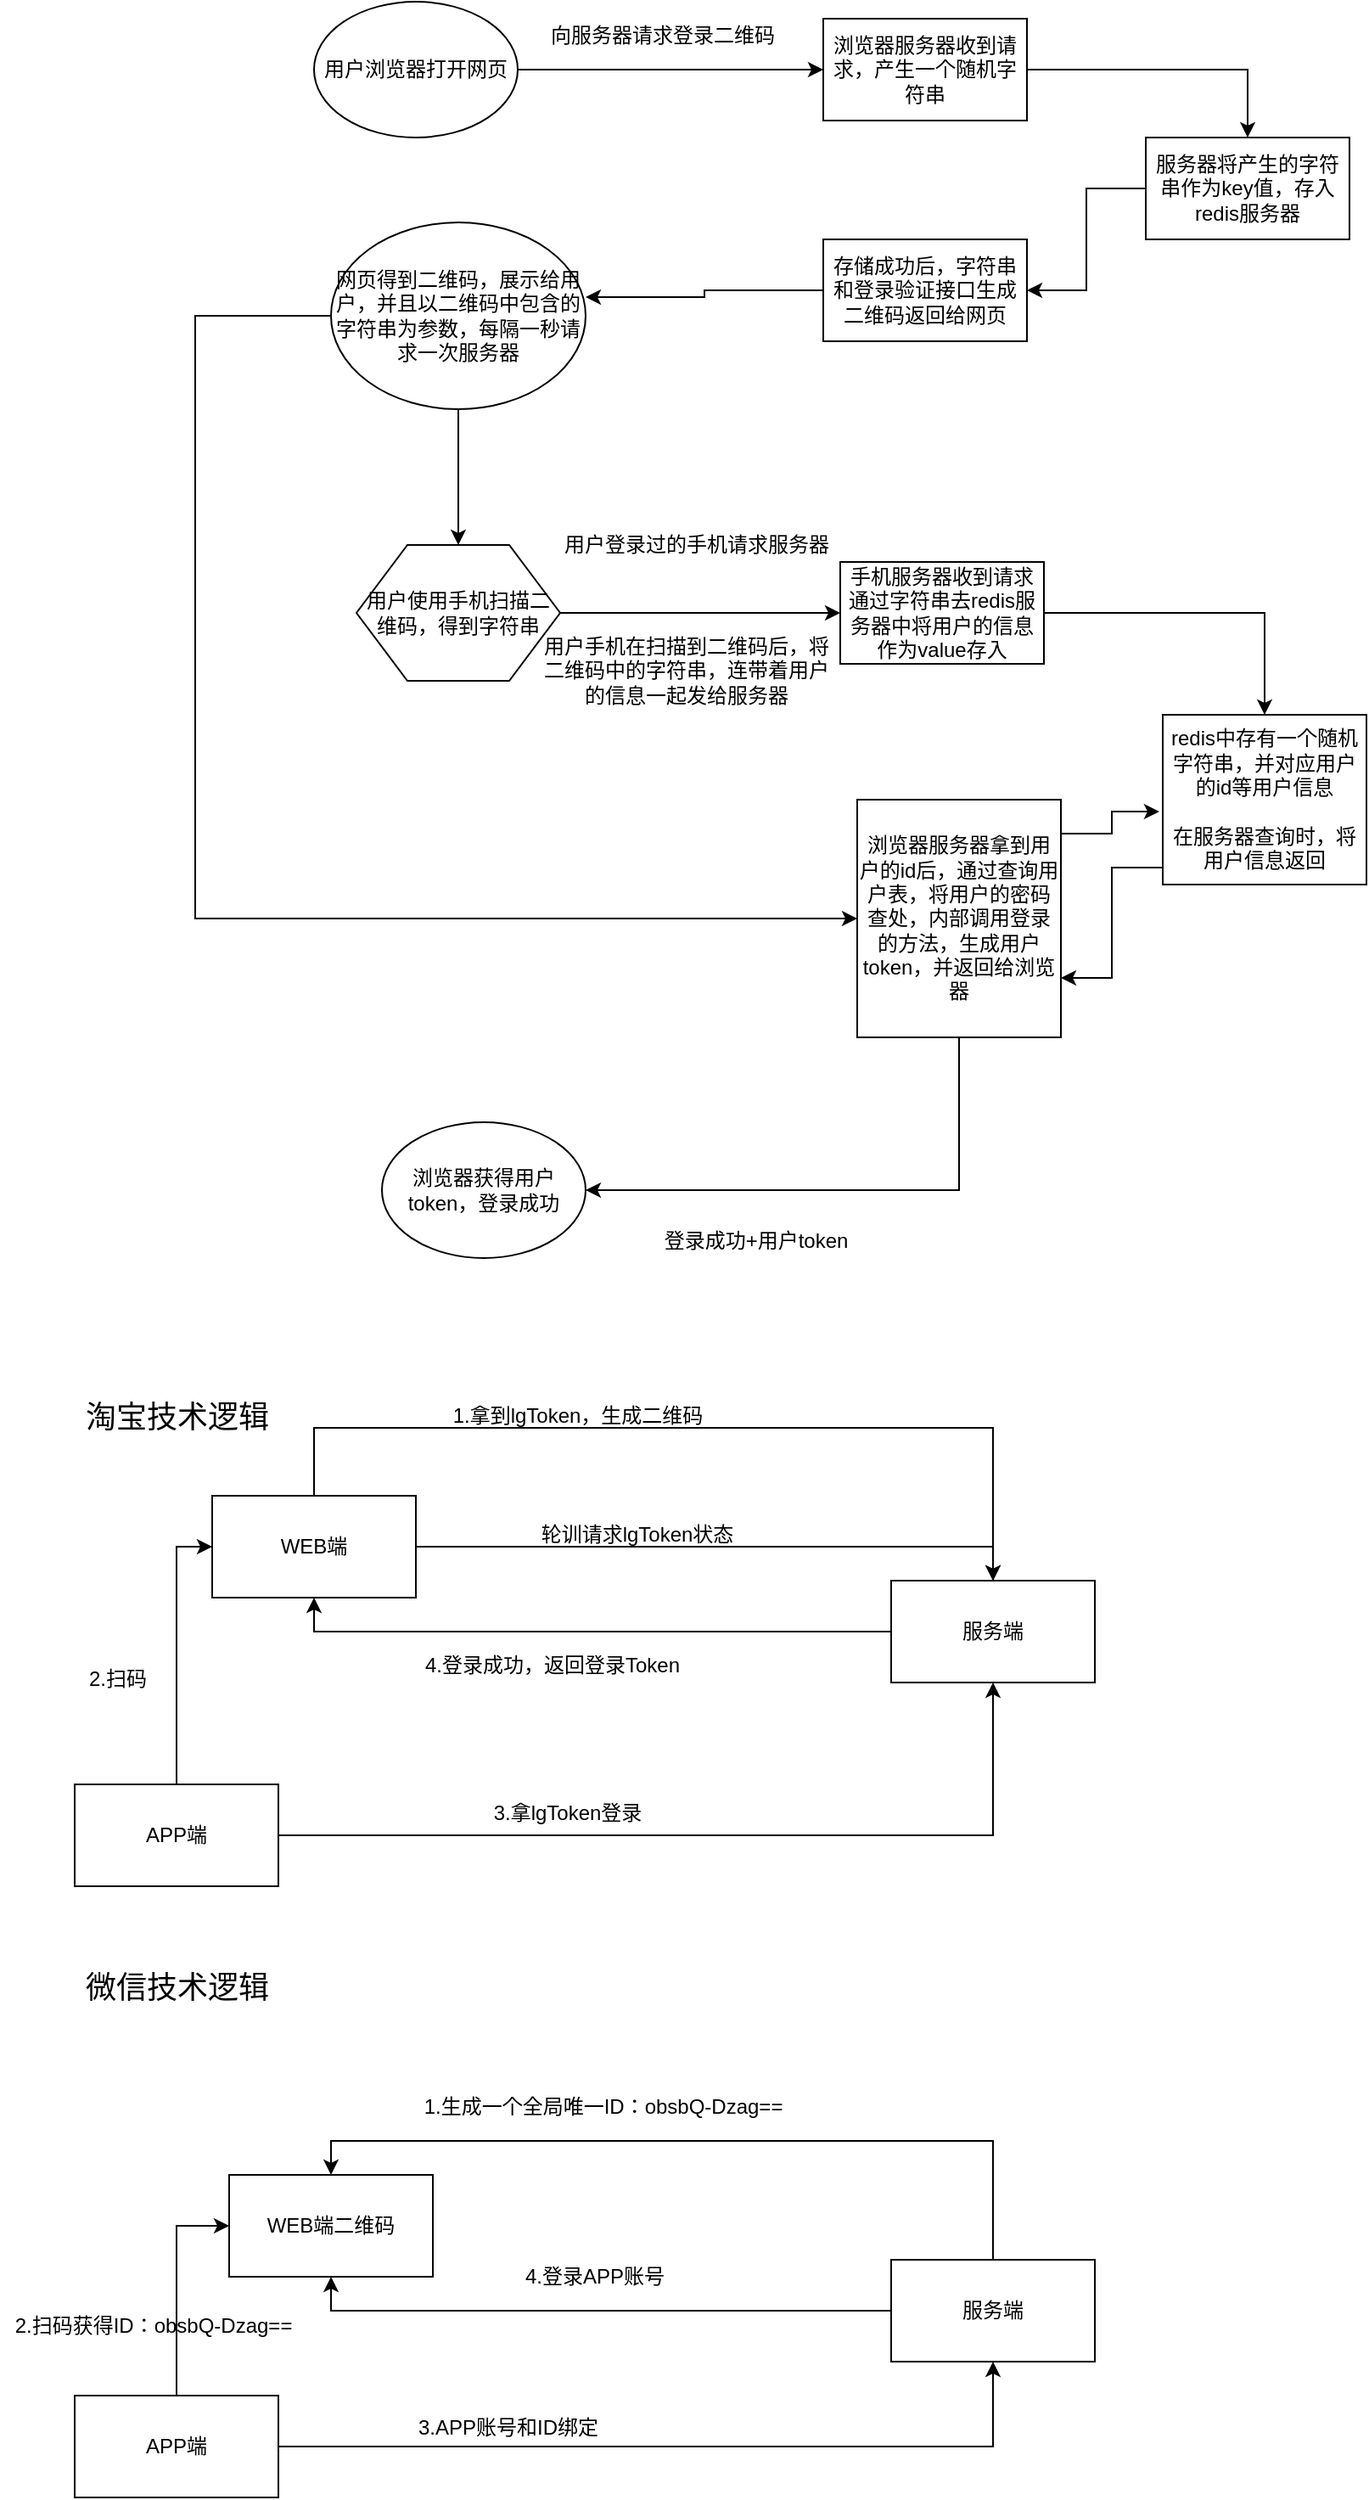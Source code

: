 <mxfile version="12.4.2" type="device" pages="1"><diagram id="OsS5uvDk43TWi5dAPoge" name="第 1 页"><mxGraphModel dx="1317" dy="680" grid="1" gridSize="10" guides="1" tooltips="1" connect="1" arrows="1" fold="1" page="1" pageScale="1" pageWidth="827" pageHeight="1169" math="0" shadow="0"><root><mxCell id="0"/><mxCell id="1" parent="0"/><mxCell id="t2gO-XsVipJj1CXH7oHX-1" value="用户浏览器打开网页" style="ellipse;whiteSpace=wrap;html=1;" vertex="1" parent="1"><mxGeometry x="180" y="100" width="120" height="80" as="geometry"/></mxCell><mxCell id="t2gO-XsVipJj1CXH7oHX-6" value="" style="edgeStyle=orthogonalEdgeStyle;rounded=0;orthogonalLoop=1;jettySize=auto;html=1;" edge="1" parent="1" source="t2gO-XsVipJj1CXH7oHX-2" target="t2gO-XsVipJj1CXH7oHX-5"><mxGeometry relative="1" as="geometry"/></mxCell><mxCell id="t2gO-XsVipJj1CXH7oHX-2" value="浏览器服务器收到请求，产生一个随机字符串" style="rounded=0;whiteSpace=wrap;html=1;" vertex="1" parent="1"><mxGeometry x="480" y="110" width="120" height="60" as="geometry"/></mxCell><mxCell id="t2gO-XsVipJj1CXH7oHX-8" value="" style="edgeStyle=orthogonalEdgeStyle;rounded=0;orthogonalLoop=1;jettySize=auto;html=1;" edge="1" parent="1" source="t2gO-XsVipJj1CXH7oHX-5" target="t2gO-XsVipJj1CXH7oHX-7"><mxGeometry relative="1" as="geometry"/></mxCell><mxCell id="t2gO-XsVipJj1CXH7oHX-5" value="服务器将产生的字符串作为key值，存入redis服务器" style="rounded=0;whiteSpace=wrap;html=1;" vertex="1" parent="1"><mxGeometry x="670" y="180" width="120" height="60" as="geometry"/></mxCell><mxCell id="t2gO-XsVipJj1CXH7oHX-10" value="" style="edgeStyle=orthogonalEdgeStyle;rounded=0;orthogonalLoop=1;jettySize=auto;html=1;entryX=1;entryY=0.4;entryDx=0;entryDy=0;entryPerimeter=0;" edge="1" parent="1" source="t2gO-XsVipJj1CXH7oHX-7" target="t2gO-XsVipJj1CXH7oHX-11"><mxGeometry relative="1" as="geometry"><mxPoint x="400" y="270" as="targetPoint"/></mxGeometry></mxCell><mxCell id="t2gO-XsVipJj1CXH7oHX-7" value="存储成功后，字符串和登录验证接口生成二维码返回给网页" style="rounded=0;whiteSpace=wrap;html=1;" vertex="1" parent="1"><mxGeometry x="480" y="240" width="120" height="60" as="geometry"/></mxCell><mxCell id="t2gO-XsVipJj1CXH7oHX-3" value="" style="endArrow=classic;html=1;entryX=0;entryY=0.5;entryDx=0;entryDy=0;exitX=1;exitY=0.5;exitDx=0;exitDy=0;" edge="1" parent="1" source="t2gO-XsVipJj1CXH7oHX-1" target="t2gO-XsVipJj1CXH7oHX-2"><mxGeometry width="50" height="50" relative="1" as="geometry"><mxPoint x="370" y="150" as="sourcePoint"/><mxPoint x="420" y="100" as="targetPoint"/></mxGeometry></mxCell><mxCell id="t2gO-XsVipJj1CXH7oHX-4" value="向服务器请求登录二维码" style="text;html=1;align=center;verticalAlign=middle;resizable=0;points=[];;autosize=1;" vertex="1" parent="1"><mxGeometry x="310" y="110" width="150" height="20" as="geometry"/></mxCell><mxCell id="t2gO-XsVipJj1CXH7oHX-13" value="" style="edgeStyle=orthogonalEdgeStyle;rounded=0;orthogonalLoop=1;jettySize=auto;html=1;" edge="1" parent="1" source="t2gO-XsVipJj1CXH7oHX-11" target="t2gO-XsVipJj1CXH7oHX-14"><mxGeometry relative="1" as="geometry"><mxPoint x="375" y="410" as="targetPoint"/></mxGeometry></mxCell><mxCell id="t2gO-XsVipJj1CXH7oHX-25" style="edgeStyle=orthogonalEdgeStyle;rounded=0;orthogonalLoop=1;jettySize=auto;html=1;" edge="1" parent="1" source="t2gO-XsVipJj1CXH7oHX-11" target="t2gO-XsVipJj1CXH7oHX-22"><mxGeometry relative="1" as="geometry"><Array as="points"><mxPoint x="110" y="285"/><mxPoint x="110" y="640"/></Array></mxGeometry></mxCell><mxCell id="t2gO-XsVipJj1CXH7oHX-11" value="网页得到二维码，展示给用户，并且以二维码中包含的字符串为参数，每隔一秒请求一次服务器" style="ellipse;whiteSpace=wrap;html=1;" vertex="1" parent="1"><mxGeometry x="190" y="230" width="150" height="110" as="geometry"/></mxCell><mxCell id="t2gO-XsVipJj1CXH7oHX-16" value="" style="edgeStyle=orthogonalEdgeStyle;rounded=0;orthogonalLoop=1;jettySize=auto;html=1;entryX=0;entryY=0.5;entryDx=0;entryDy=0;" edge="1" parent="1" source="t2gO-XsVipJj1CXH7oHX-14" target="t2gO-XsVipJj1CXH7oHX-17"><mxGeometry relative="1" as="geometry"><mxPoint x="450" y="460" as="targetPoint"/></mxGeometry></mxCell><mxCell id="t2gO-XsVipJj1CXH7oHX-14" value="用户使用手机扫描二维码，得到字符串" style="shape=hexagon;perimeter=hexagonPerimeter2;whiteSpace=wrap;html=1;" vertex="1" parent="1"><mxGeometry x="205" y="420" width="120" height="80" as="geometry"/></mxCell><mxCell id="t2gO-XsVipJj1CXH7oHX-21" style="edgeStyle=orthogonalEdgeStyle;rounded=0;orthogonalLoop=1;jettySize=auto;html=1;" edge="1" parent="1" source="t2gO-XsVipJj1CXH7oHX-17" target="t2gO-XsVipJj1CXH7oHX-18"><mxGeometry relative="1" as="geometry"/></mxCell><mxCell id="t2gO-XsVipJj1CXH7oHX-17" value="手机服务器收到请求&lt;br&gt;通过字符串去redis服务器中将用户的信息作为value存入" style="rounded=0;whiteSpace=wrap;html=1;" vertex="1" parent="1"><mxGeometry x="490" y="430" width="120" height="60" as="geometry"/></mxCell><mxCell id="t2gO-XsVipJj1CXH7oHX-24" style="edgeStyle=orthogonalEdgeStyle;rounded=0;orthogonalLoop=1;jettySize=auto;html=1;entryX=1;entryY=0.75;entryDx=0;entryDy=0;exitX=0;exitY=0.75;exitDx=0;exitDy=0;" edge="1" parent="1" source="t2gO-XsVipJj1CXH7oHX-18" target="t2gO-XsVipJj1CXH7oHX-22"><mxGeometry relative="1" as="geometry"><Array as="points"><mxPoint x="680" y="610"/><mxPoint x="650" y="610"/><mxPoint x="650" y="675"/></Array></mxGeometry></mxCell><mxCell id="t2gO-XsVipJj1CXH7oHX-18" value="redis中存有一个随机字符串，并对应用户的id等用户信息&lt;br&gt;&lt;br&gt;在服务器查询时，将用户信息返回" style="rounded=0;whiteSpace=wrap;html=1;" vertex="1" parent="1"><mxGeometry x="680" y="520" width="120" height="100" as="geometry"/></mxCell><mxCell id="t2gO-XsVipJj1CXH7oHX-19" value="用户登录过的手机请求服务器" style="text;html=1;align=center;verticalAlign=middle;resizable=0;points=[];;autosize=1;" vertex="1" parent="1"><mxGeometry x="320" y="410" width="170" height="20" as="geometry"/></mxCell><mxCell id="t2gO-XsVipJj1CXH7oHX-20" value="用户手机在扫描到二维码后，将&lt;br&gt;二维码中的字符串，连带着用户&lt;br&gt;的信息一起发给服务器" style="text;html=1;align=center;verticalAlign=middle;resizable=0;points=[];;autosize=1;" vertex="1" parent="1"><mxGeometry x="309" y="469" width="180" height="50" as="geometry"/></mxCell><mxCell id="t2gO-XsVipJj1CXH7oHX-23" style="edgeStyle=orthogonalEdgeStyle;rounded=0;orthogonalLoop=1;jettySize=auto;html=1;entryX=-0.017;entryY=0.57;entryDx=0;entryDy=0;entryPerimeter=0;" edge="1" parent="1" source="t2gO-XsVipJj1CXH7oHX-22" target="t2gO-XsVipJj1CXH7oHX-18"><mxGeometry relative="1" as="geometry"><Array as="points"><mxPoint x="650" y="590"/><mxPoint x="650" y="577"/></Array></mxGeometry></mxCell><mxCell id="t2gO-XsVipJj1CXH7oHX-26" style="edgeStyle=orthogonalEdgeStyle;rounded=0;orthogonalLoop=1;jettySize=auto;html=1;entryX=1;entryY=0.5;entryDx=0;entryDy=0;exitX=0.5;exitY=1;exitDx=0;exitDy=0;" edge="1" parent="1" source="t2gO-XsVipJj1CXH7oHX-22" target="t2gO-XsVipJj1CXH7oHX-27"><mxGeometry relative="1" as="geometry"><mxPoint x="560" y="820" as="targetPoint"/></mxGeometry></mxCell><mxCell id="t2gO-XsVipJj1CXH7oHX-22" value="浏览器服务器拿到用户的id后，通过查询用户表，将用户的密码查处，内部调用登录的方法，生成用户token，并返回给浏览器" style="rounded=0;whiteSpace=wrap;html=1;" vertex="1" parent="1"><mxGeometry x="500" y="570" width="120" height="140" as="geometry"/></mxCell><mxCell id="t2gO-XsVipJj1CXH7oHX-27" value="浏览器获得用户token，登录成功" style="ellipse;whiteSpace=wrap;html=1;" vertex="1" parent="1"><mxGeometry x="220" y="760" width="120" height="80" as="geometry"/></mxCell><mxCell id="t2gO-XsVipJj1CXH7oHX-28" value="登录成功+用户token" style="text;html=1;align=center;verticalAlign=middle;resizable=0;points=[];;autosize=1;" vertex="1" parent="1"><mxGeometry x="380" y="820" width="120" height="20" as="geometry"/></mxCell><mxCell id="t2gO-XsVipJj1CXH7oHX-35" style="edgeStyle=orthogonalEdgeStyle;rounded=0;orthogonalLoop=1;jettySize=auto;html=1;entryX=0.5;entryY=0;entryDx=0;entryDy=0;" edge="1" parent="1" source="t2gO-XsVipJj1CXH7oHX-29" target="t2gO-XsVipJj1CXH7oHX-30"><mxGeometry relative="1" as="geometry"><Array as="points"><mxPoint x="180" y="940"/><mxPoint x="580" y="940"/></Array></mxGeometry></mxCell><mxCell id="t2gO-XsVipJj1CXH7oHX-37" style="edgeStyle=orthogonalEdgeStyle;rounded=0;orthogonalLoop=1;jettySize=auto;html=1;entryX=0.5;entryY=0;entryDx=0;entryDy=0;" edge="1" parent="1" source="t2gO-XsVipJj1CXH7oHX-29" target="t2gO-XsVipJj1CXH7oHX-30"><mxGeometry relative="1" as="geometry"/></mxCell><mxCell id="t2gO-XsVipJj1CXH7oHX-29" value="WEB端" style="rounded=0;whiteSpace=wrap;html=1;" vertex="1" parent="1"><mxGeometry x="120" y="980" width="120" height="60" as="geometry"/></mxCell><mxCell id="t2gO-XsVipJj1CXH7oHX-39" style="edgeStyle=orthogonalEdgeStyle;rounded=0;orthogonalLoop=1;jettySize=auto;html=1;entryX=0.5;entryY=1;entryDx=0;entryDy=0;" edge="1" parent="1" source="t2gO-XsVipJj1CXH7oHX-30" target="t2gO-XsVipJj1CXH7oHX-29"><mxGeometry relative="1" as="geometry"/></mxCell><mxCell id="t2gO-XsVipJj1CXH7oHX-30" value="服务端" style="rounded=0;whiteSpace=wrap;html=1;" vertex="1" parent="1"><mxGeometry x="520" y="1030" width="120" height="60" as="geometry"/></mxCell><mxCell id="t2gO-XsVipJj1CXH7oHX-31" value="&lt;font style=&quot;font-size: 18px&quot;&gt;淘宝技术逻辑&lt;/font&gt;" style="text;html=1;align=center;verticalAlign=middle;resizable=0;points=[];;autosize=1;" vertex="1" parent="1"><mxGeometry x="39" y="924" width="120" height="20" as="geometry"/></mxCell><mxCell id="t2gO-XsVipJj1CXH7oHX-33" style="edgeStyle=orthogonalEdgeStyle;rounded=0;orthogonalLoop=1;jettySize=auto;html=1;entryX=0;entryY=0.5;entryDx=0;entryDy=0;" edge="1" parent="1" source="t2gO-XsVipJj1CXH7oHX-32" target="t2gO-XsVipJj1CXH7oHX-29"><mxGeometry relative="1" as="geometry"/></mxCell><mxCell id="t2gO-XsVipJj1CXH7oHX-41" style="edgeStyle=orthogonalEdgeStyle;rounded=0;orthogonalLoop=1;jettySize=auto;html=1;entryX=0.5;entryY=1;entryDx=0;entryDy=0;" edge="1" parent="1" source="t2gO-XsVipJj1CXH7oHX-32" target="t2gO-XsVipJj1CXH7oHX-30"><mxGeometry relative="1" as="geometry"/></mxCell><mxCell id="t2gO-XsVipJj1CXH7oHX-32" value="APP端" style="rounded=0;whiteSpace=wrap;html=1;" vertex="1" parent="1"><mxGeometry x="39" y="1150" width="120" height="60" as="geometry"/></mxCell><mxCell id="t2gO-XsVipJj1CXH7oHX-34" value="2.扫码" style="text;html=1;align=center;verticalAlign=middle;resizable=0;points=[];;autosize=1;" vertex="1" parent="1"><mxGeometry x="39" y="1078" width="50" height="20" as="geometry"/></mxCell><mxCell id="t2gO-XsVipJj1CXH7oHX-36" value="1.拿到lgToken，生成二维码" style="text;html=1;align=center;verticalAlign=middle;resizable=0;points=[];;autosize=1;" vertex="1" parent="1"><mxGeometry x="255" y="923" width="160" height="20" as="geometry"/></mxCell><mxCell id="t2gO-XsVipJj1CXH7oHX-38" value="轮训请求lgToken状态" style="text;html=1;align=center;verticalAlign=middle;resizable=0;points=[];;autosize=1;" vertex="1" parent="1"><mxGeometry x="305" y="993" width="130" height="20" as="geometry"/></mxCell><mxCell id="t2gO-XsVipJj1CXH7oHX-40" value="4.登录成功，返回登录Token" style="text;html=1;align=center;verticalAlign=middle;resizable=0;points=[];;autosize=1;" vertex="1" parent="1"><mxGeometry x="235" y="1070" width="170" height="20" as="geometry"/></mxCell><mxCell id="t2gO-XsVipJj1CXH7oHX-42" value="3.拿lgToken登录" style="text;html=1;align=center;verticalAlign=middle;resizable=0;points=[];;autosize=1;" vertex="1" parent="1"><mxGeometry x="279" y="1157" width="100" height="20" as="geometry"/></mxCell><mxCell id="t2gO-XsVipJj1CXH7oHX-43" value="&lt;font style=&quot;font-size: 18px&quot;&gt;微信技术逻辑&lt;/font&gt;" style="text;html=1;align=center;verticalAlign=middle;resizable=0;points=[];;autosize=1;" vertex="1" parent="1"><mxGeometry x="39" y="1260" width="120" height="20" as="geometry"/></mxCell><mxCell id="t2gO-XsVipJj1CXH7oHX-53" style="edgeStyle=orthogonalEdgeStyle;rounded=0;orthogonalLoop=1;jettySize=auto;html=1;entryX=0.5;entryY=1;entryDx=0;entryDy=0;" edge="1" parent="1" source="t2gO-XsVipJj1CXH7oHX-44" target="t2gO-XsVipJj1CXH7oHX-45"><mxGeometry relative="1" as="geometry"/></mxCell><mxCell id="t2gO-XsVipJj1CXH7oHX-55" style="edgeStyle=orthogonalEdgeStyle;rounded=0;orthogonalLoop=1;jettySize=auto;html=1;entryX=0.5;entryY=0;entryDx=0;entryDy=0;exitX=0.5;exitY=0;exitDx=0;exitDy=0;" edge="1" parent="1" source="t2gO-XsVipJj1CXH7oHX-44" target="t2gO-XsVipJj1CXH7oHX-45"><mxGeometry relative="1" as="geometry"/></mxCell><mxCell id="t2gO-XsVipJj1CXH7oHX-44" value="服务端" style="rounded=0;whiteSpace=wrap;html=1;" vertex="1" parent="1"><mxGeometry x="520" y="1430" width="120" height="60" as="geometry"/></mxCell><mxCell id="t2gO-XsVipJj1CXH7oHX-45" value="WEB端二维码" style="rounded=0;whiteSpace=wrap;html=1;" vertex="1" parent="1"><mxGeometry x="130" y="1380" width="120" height="60" as="geometry"/></mxCell><mxCell id="t2gO-XsVipJj1CXH7oHX-49" style="edgeStyle=orthogonalEdgeStyle;rounded=0;orthogonalLoop=1;jettySize=auto;html=1;entryX=0;entryY=0.5;entryDx=0;entryDy=0;" edge="1" parent="1" source="t2gO-XsVipJj1CXH7oHX-46" target="t2gO-XsVipJj1CXH7oHX-45"><mxGeometry relative="1" as="geometry"/></mxCell><mxCell id="t2gO-XsVipJj1CXH7oHX-51" style="edgeStyle=orthogonalEdgeStyle;rounded=0;orthogonalLoop=1;jettySize=auto;html=1;entryX=0.5;entryY=1;entryDx=0;entryDy=0;" edge="1" parent="1" source="t2gO-XsVipJj1CXH7oHX-46" target="t2gO-XsVipJj1CXH7oHX-44"><mxGeometry relative="1" as="geometry"/></mxCell><mxCell id="t2gO-XsVipJj1CXH7oHX-46" value="APP端" style="rounded=0;whiteSpace=wrap;html=1;" vertex="1" parent="1"><mxGeometry x="39" y="1510" width="120" height="60" as="geometry"/></mxCell><mxCell id="t2gO-XsVipJj1CXH7oHX-48" value="1.生成一个全局唯一ID：obsbQ-Dzag==" style="text;html=1;align=center;verticalAlign=middle;resizable=0;points=[];;autosize=1;" vertex="1" parent="1"><mxGeometry x="235" y="1330" width="230" height="20" as="geometry"/></mxCell><mxCell id="t2gO-XsVipJj1CXH7oHX-50" value="2.扫码获得ID：obsbQ-Dzag==" style="text;html=1;align=center;verticalAlign=middle;resizable=0;points=[];;autosize=1;" vertex="1" parent="1"><mxGeometry x="-5" y="1459" width="180" height="20" as="geometry"/></mxCell><mxCell id="t2gO-XsVipJj1CXH7oHX-52" value="3.APP账号和ID绑定" style="text;html=1;align=center;verticalAlign=middle;resizable=0;points=[];;autosize=1;" vertex="1" parent="1"><mxGeometry x="234" y="1519" width="120" height="20" as="geometry"/></mxCell><mxCell id="t2gO-XsVipJj1CXH7oHX-54" value="4.登录APP账号" style="text;html=1;align=center;verticalAlign=middle;resizable=0;points=[];;autosize=1;" vertex="1" parent="1"><mxGeometry x="295" y="1430" width="100" height="20" as="geometry"/></mxCell></root></mxGraphModel></diagram></mxfile>